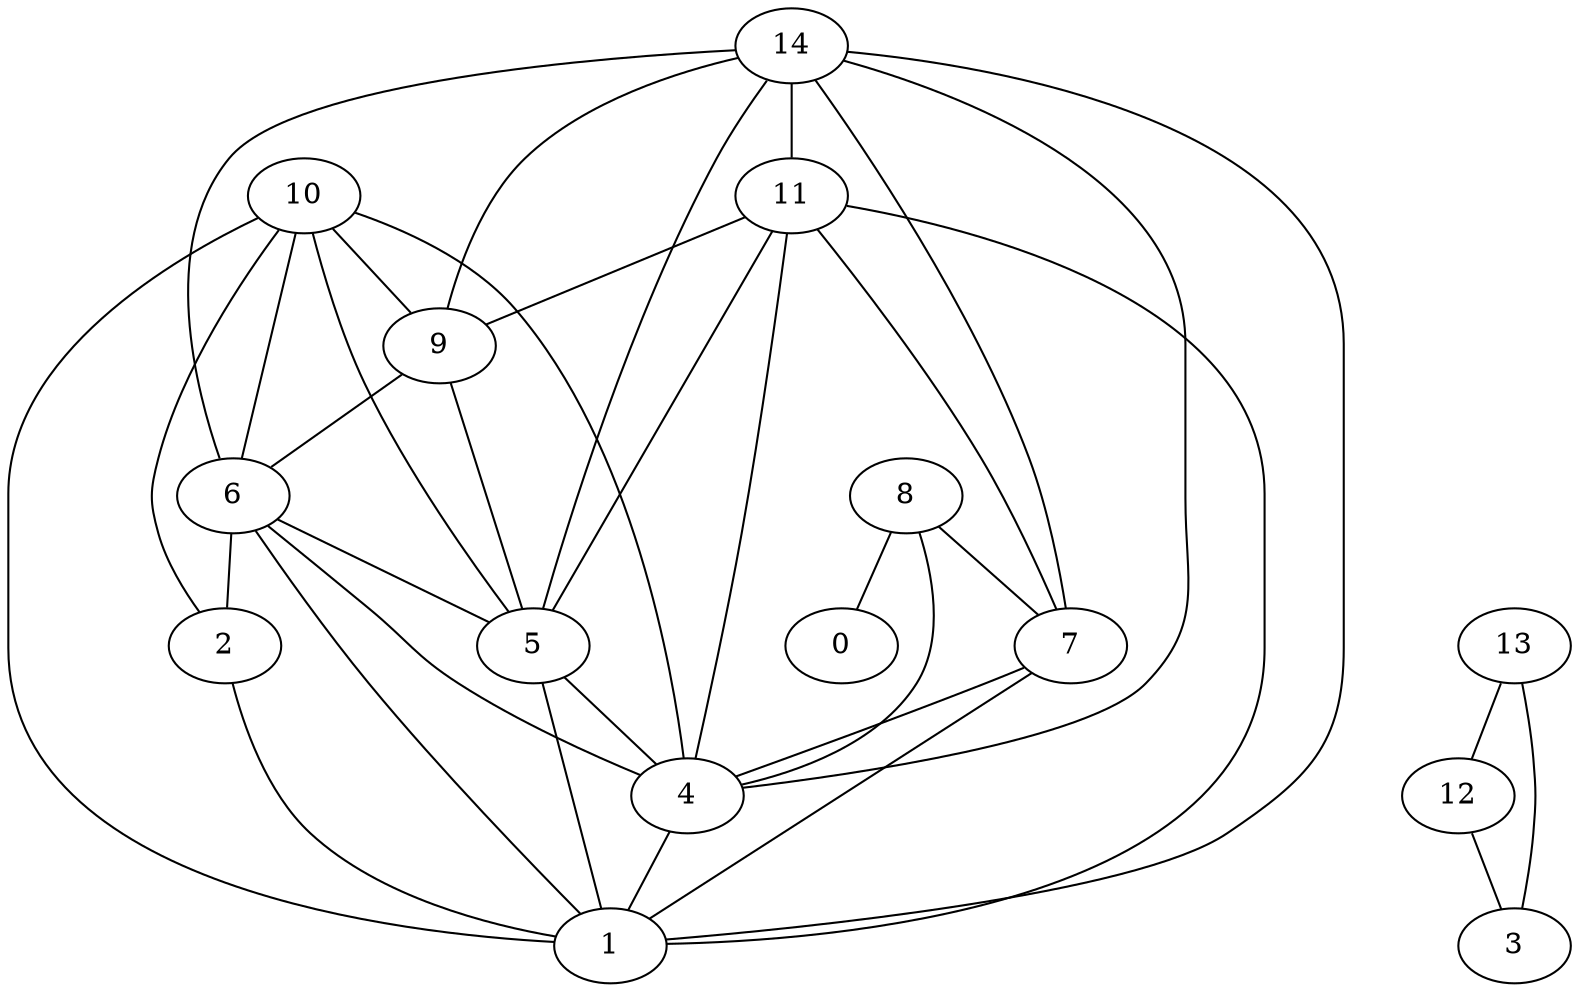 digraph "sensornet-topology" {
label = "";
rankdir="BT";"0"->"8" [arrowhead = "both"] 
"1"->"2" [arrowhead = "both"] 
"1"->"4" [arrowhead = "both"] 
"1"->"5" [arrowhead = "both"] 
"1"->"6" [arrowhead = "both"] 
"1"->"7" [arrowhead = "both"] 
"1"->"10" [arrowhead = "both"] 
"1"->"11" [arrowhead = "both"] 
"1"->"14" [arrowhead = "both"] 
"2"->"6" [arrowhead = "both"] 
"2"->"10" [arrowhead = "both"] 
"3"->"12" [arrowhead = "both"] 
"3"->"13" [arrowhead = "both"] 
"4"->"5" [arrowhead = "both"] 
"4"->"6" [arrowhead = "both"] 
"4"->"7" [arrowhead = "both"] 
"4"->"8" [arrowhead = "both"] 
"4"->"10" [arrowhead = "both"] 
"4"->"11" [arrowhead = "both"] 
"4"->"14" [arrowhead = "both"] 
"5"->"6" [arrowhead = "both"] 
"5"->"9" [arrowhead = "both"] 
"5"->"10" [arrowhead = "both"] 
"5"->"11" [arrowhead = "both"] 
"5"->"14" [arrowhead = "both"] 
"6"->"9" [arrowhead = "both"] 
"6"->"10" [arrowhead = "both"] 
"6"->"14" [arrowhead = "both"] 
"7"->"8" [arrowhead = "both"] 
"7"->"11" [arrowhead = "both"] 
"7"->"14" [arrowhead = "both"] 
"9"->"10" [arrowhead = "both"] 
"9"->"11" [arrowhead = "both"] 
"9"->"14" [arrowhead = "both"] 
"11"->"14" [arrowhead = "both"] 
"12"->"13" [arrowhead = "both"] 
}